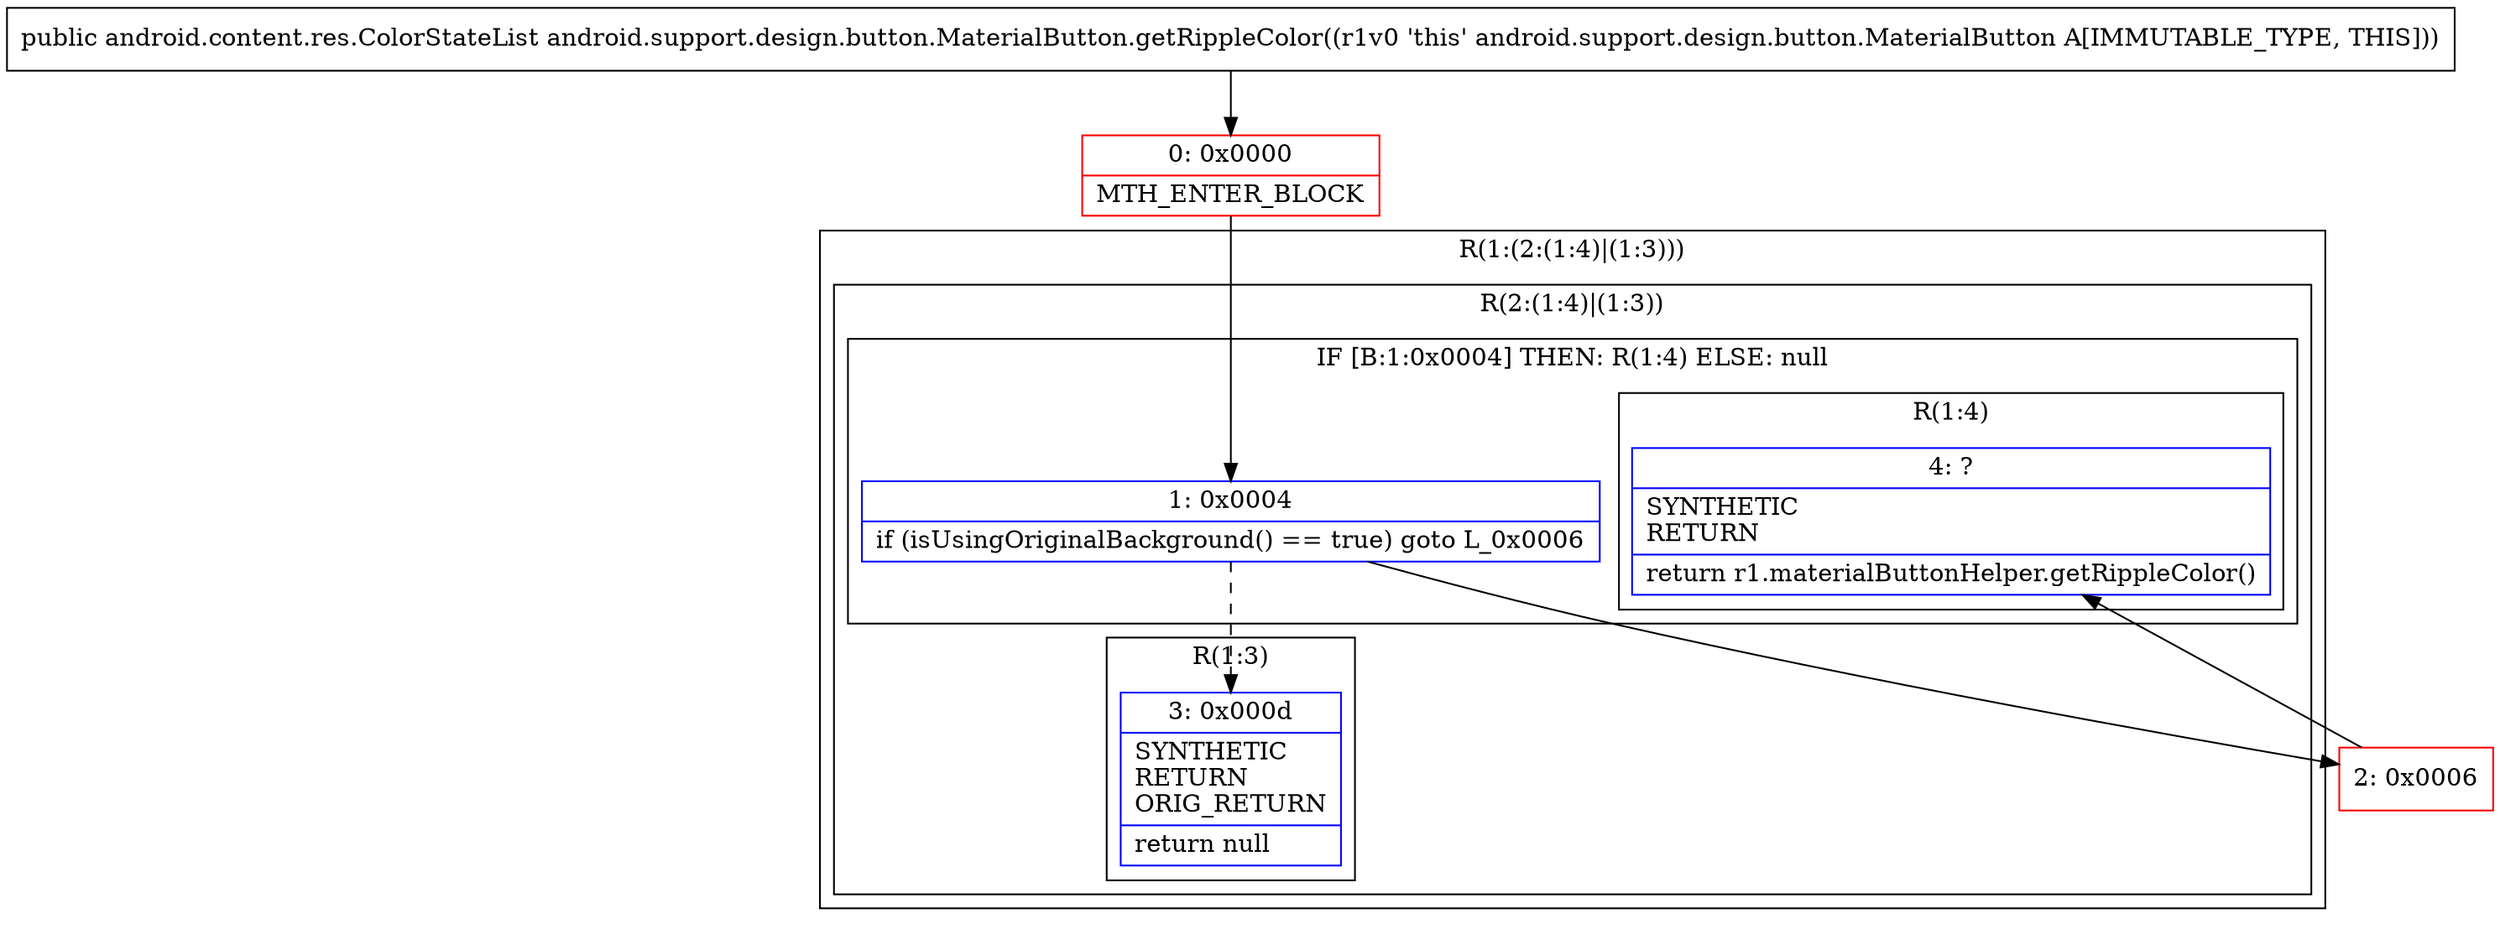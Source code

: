 digraph "CFG forandroid.support.design.button.MaterialButton.getRippleColor()Landroid\/content\/res\/ColorStateList;" {
subgraph cluster_Region_679300832 {
label = "R(1:(2:(1:4)|(1:3)))";
node [shape=record,color=blue];
subgraph cluster_Region_1867414316 {
label = "R(2:(1:4)|(1:3))";
node [shape=record,color=blue];
subgraph cluster_IfRegion_781555137 {
label = "IF [B:1:0x0004] THEN: R(1:4) ELSE: null";
node [shape=record,color=blue];
Node_1 [shape=record,label="{1\:\ 0x0004|if (isUsingOriginalBackground() == true) goto L_0x0006\l}"];
subgraph cluster_Region_2146315233 {
label = "R(1:4)";
node [shape=record,color=blue];
Node_4 [shape=record,label="{4\:\ ?|SYNTHETIC\lRETURN\l|return r1.materialButtonHelper.getRippleColor()\l}"];
}
}
subgraph cluster_Region_1025925298 {
label = "R(1:3)";
node [shape=record,color=blue];
Node_3 [shape=record,label="{3\:\ 0x000d|SYNTHETIC\lRETURN\lORIG_RETURN\l|return null\l}"];
}
}
}
Node_0 [shape=record,color=red,label="{0\:\ 0x0000|MTH_ENTER_BLOCK\l}"];
Node_2 [shape=record,color=red,label="{2\:\ 0x0006}"];
MethodNode[shape=record,label="{public android.content.res.ColorStateList android.support.design.button.MaterialButton.getRippleColor((r1v0 'this' android.support.design.button.MaterialButton A[IMMUTABLE_TYPE, THIS])) }"];
MethodNode -> Node_0;
Node_1 -> Node_2;
Node_1 -> Node_3[style=dashed];
Node_0 -> Node_1;
Node_2 -> Node_4;
}

